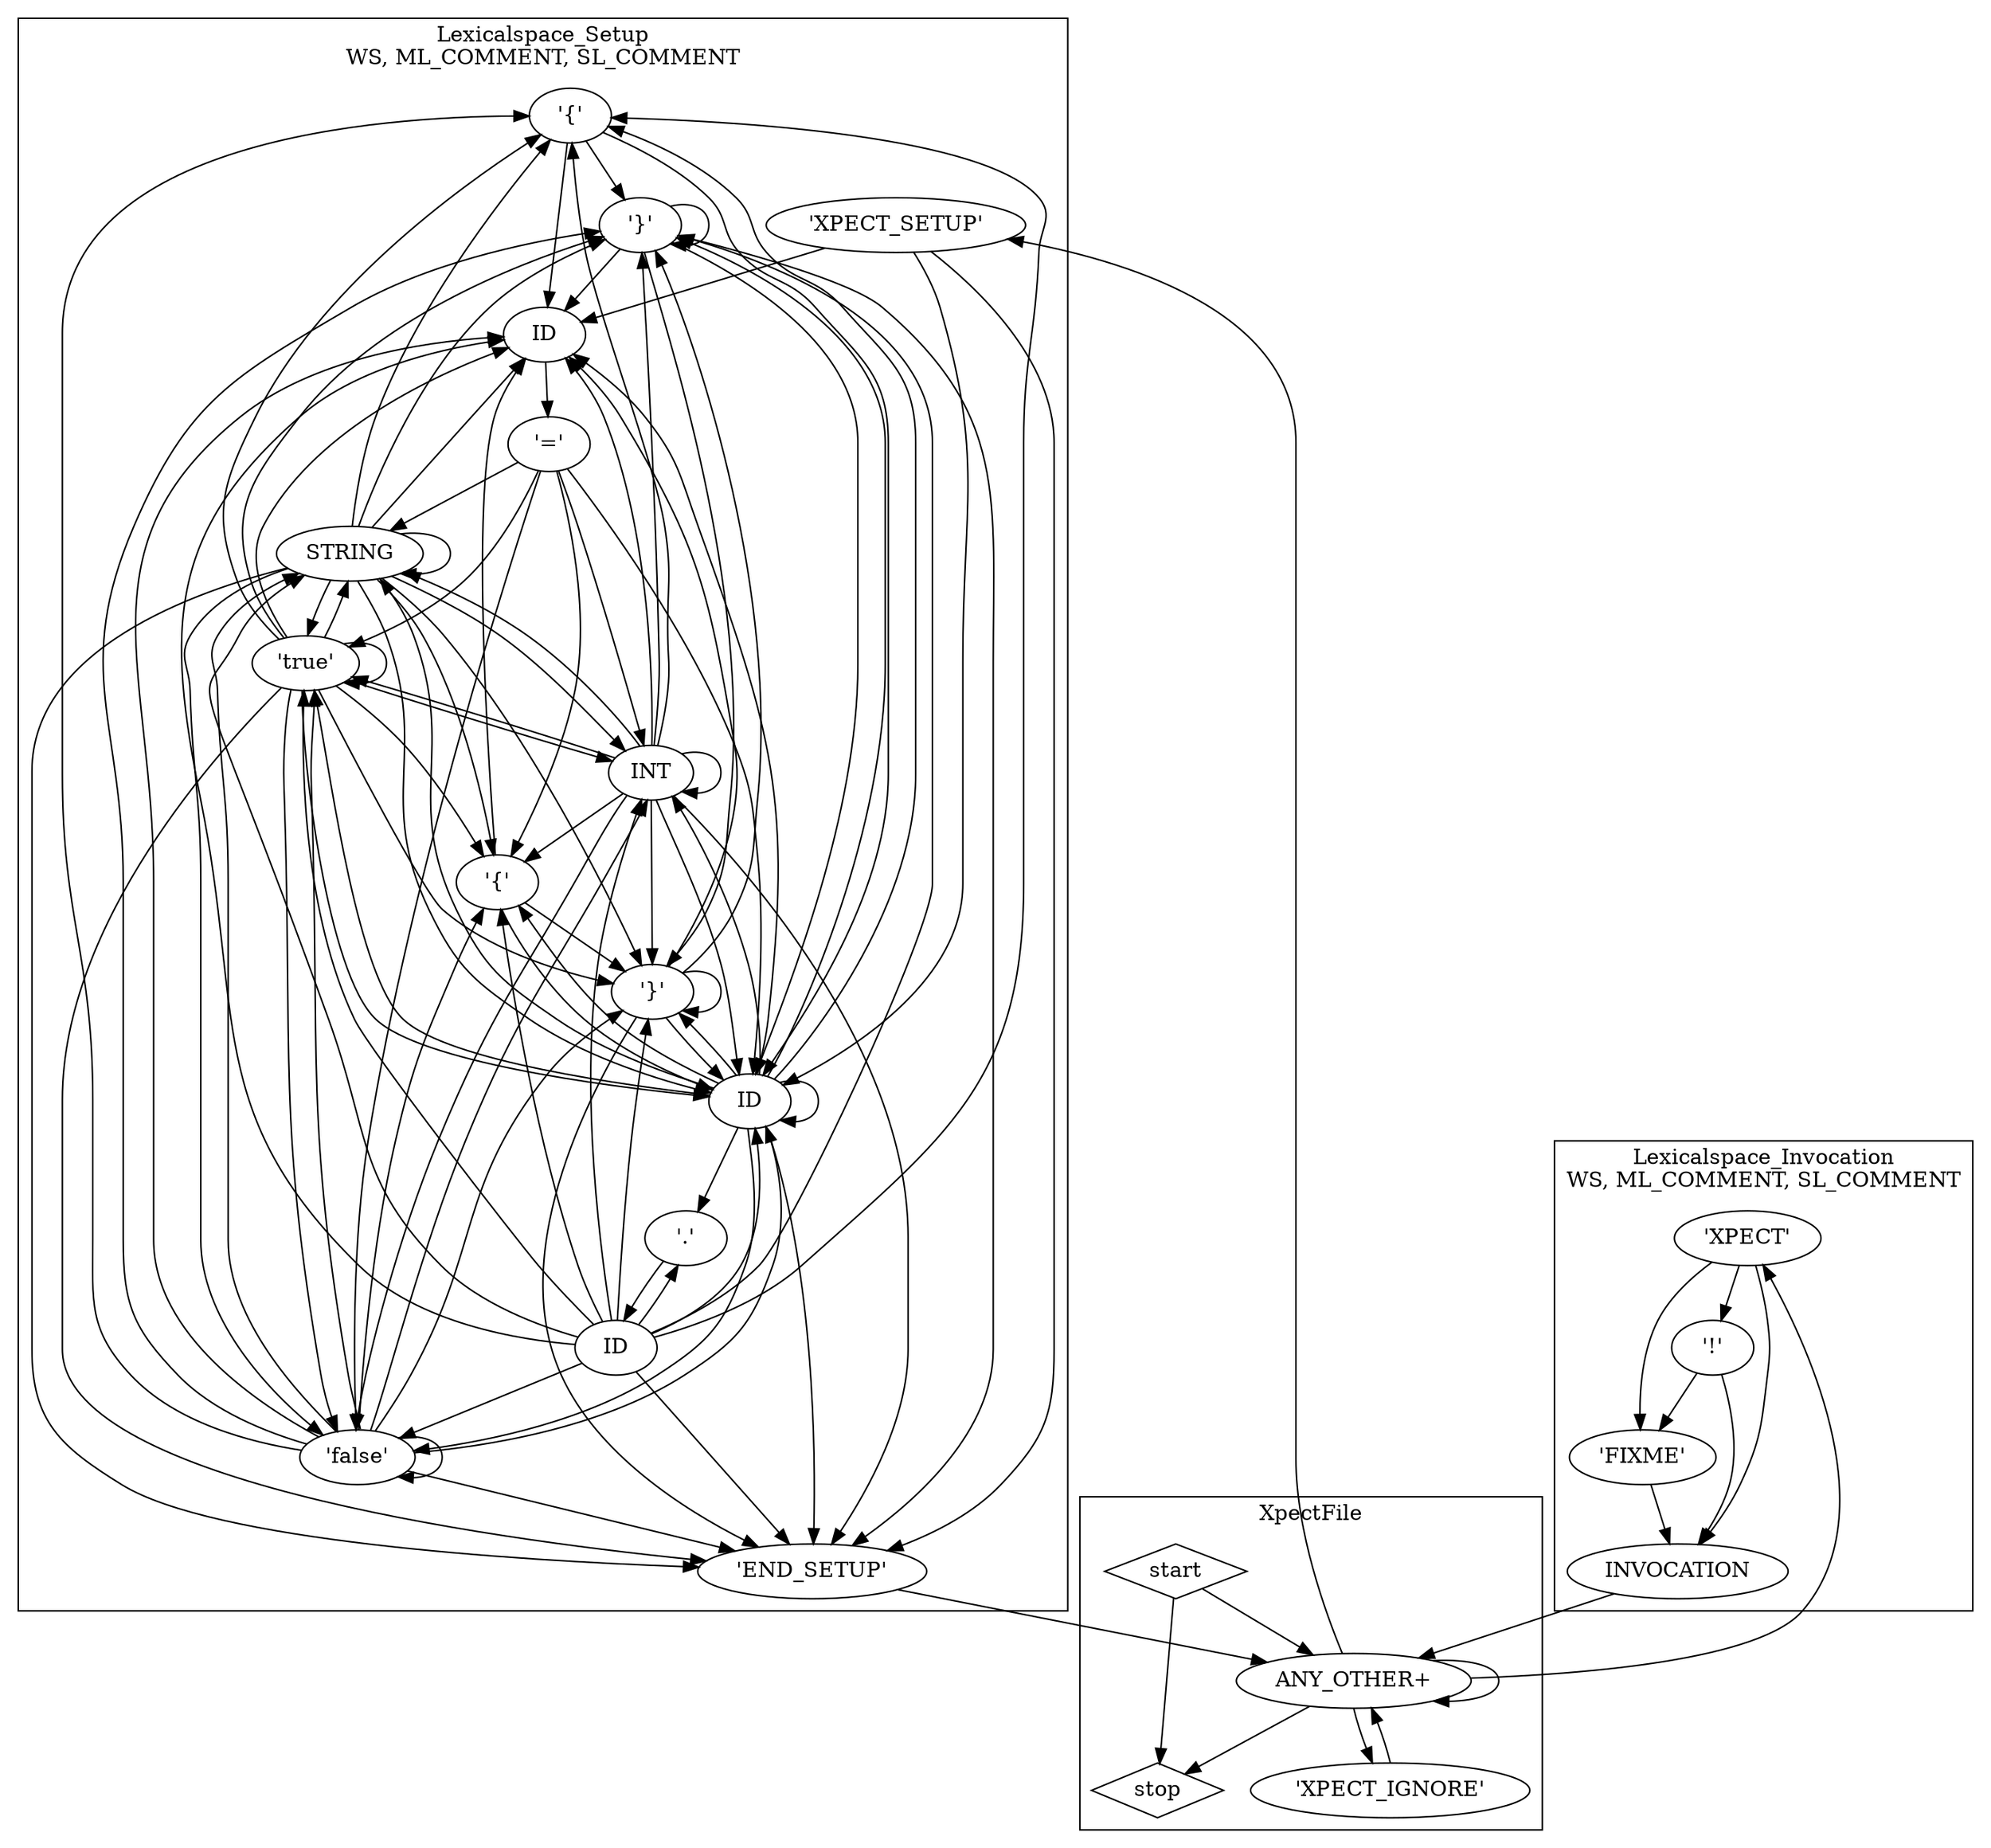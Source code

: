 ## This is a Graphviz .dot file (http://www.graphviz.org/)
## You can use the command 'dot -Tpdf this.dot > out.pdf' to render it.
digraph G {
subgraph cluster_lexicalgroup50297459 {
label="Lexicalspace_Setup\nWS, ML_COMMENT, SL_COMMENT";
tokennfastate1663411526 [label="'{'"];
tokennfastate2013424197 [label=STRING];
tokennfastate1449912962 [label="'}'"];
tokennfastate200704889 [label=ID];
tokennfastate1260967815 [label="'.'"];
tokennfastate1948971322 [label=ID];
tokennfastate323100336 [label="'='"];
tokennfastate1196005594 [label="'}'"];
tokennfastate486884531 [label="'false'"];
tokennfastate584573217 [label="'{'"];
tokennfastate1761861940 [label="'END_SETUP'"];
tokennfastate2010244873 [label=INT];
tokennfastate1614100844 [label=ID];
tokennfastate514944587 [label="'true'"];
tokennfastate1635523266 [label="'XPECT_SETUP'"];
}

subgraph cluster_lexicalgroup236055802 {
label="XpectFile\n";
tokennfastate1347473278 [shape=diamond,label=start];
tokennfastate1831624194 [label="ANY_OTHER+"];
tokennfastate834001734 [label="'XPECT_IGNORE'"];
tokennfastate1880091792 [shape=diamond,label=stop];
}

subgraph cluster_lexicalgroup1874542689 {
label="Lexicalspace_Invocation\nWS, ML_COMMENT, SL_COMMENT";
tokennfastate1747471609 [label="'FIXME'"];
tokennfastate2085961313 [label="'XPECT'"];
tokennfastate637301446 [label="'!'"];
tokennfastate144616229 [label=INVOCATION];
}

tokennfastate1663411526->tokennfastate1449912962 [];
tokennfastate1663411526->tokennfastate1948971322 [];
tokennfastate1663411526->tokennfastate200704889 [];
tokennfastate2013424197->tokennfastate584573217 [];
tokennfastate2013424197->tokennfastate1449912962 [];
tokennfastate2013424197->tokennfastate1948971322 [];
tokennfastate2013424197->tokennfastate200704889 [];
tokennfastate2013424197->tokennfastate1196005594 [];
tokennfastate2013424197->tokennfastate1761861940 [];
tokennfastate2013424197->tokennfastate1663411526 [];
tokennfastate2013424197->tokennfastate514944587 [];
tokennfastate2013424197->tokennfastate486884531 [];
tokennfastate2013424197->tokennfastate2010244873 [];
tokennfastate2013424197->tokennfastate2013424197 [];
tokennfastate1449912962->tokennfastate1761861940 [];
tokennfastate1449912962->tokennfastate1948971322 [];
tokennfastate1449912962->tokennfastate200704889 [];
tokennfastate1449912962->tokennfastate1449912962 [];
tokennfastate1449912962->tokennfastate1196005594 [];
tokennfastate200704889->tokennfastate323100336 [];
tokennfastate1260967815->tokennfastate1614100844 [];
tokennfastate1948971322->tokennfastate1761861940 [];
tokennfastate1948971322->tokennfastate1948971322 [];
tokennfastate1948971322->tokennfastate200704889 [];
tokennfastate1948971322->tokennfastate1260967815 [];
tokennfastate1948971322->tokennfastate1449912962 [];
tokennfastate1948971322->tokennfastate1196005594 [];
tokennfastate1948971322->tokennfastate514944587 [];
tokennfastate1948971322->tokennfastate486884531 [];
tokennfastate1948971322->tokennfastate2010244873 [];
tokennfastate1948971322->tokennfastate2013424197 [];
tokennfastate1948971322->tokennfastate584573217 [];
tokennfastate1948971322->tokennfastate1663411526 [];
tokennfastate323100336->tokennfastate1948971322 [];
tokennfastate323100336->tokennfastate584573217 [];
tokennfastate323100336->tokennfastate514944587 [];
tokennfastate323100336->tokennfastate486884531 [];
tokennfastate323100336->tokennfastate2010244873 [];
tokennfastate323100336->tokennfastate2013424197 [];
tokennfastate1196005594->tokennfastate1449912962 [];
tokennfastate1196005594->tokennfastate1948971322 [];
tokennfastate1196005594->tokennfastate200704889 [];
tokennfastate1196005594->tokennfastate1196005594 [];
tokennfastate1196005594->tokennfastate1761861940 [];
tokennfastate486884531->tokennfastate584573217 [];
tokennfastate486884531->tokennfastate1449912962 [];
tokennfastate486884531->tokennfastate1948971322 [];
tokennfastate486884531->tokennfastate200704889 [];
tokennfastate486884531->tokennfastate1196005594 [];
tokennfastate486884531->tokennfastate1761861940 [];
tokennfastate486884531->tokennfastate1663411526 [];
tokennfastate486884531->tokennfastate514944587 [];
tokennfastate486884531->tokennfastate486884531 [];
tokennfastate486884531->tokennfastate2010244873 [];
tokennfastate486884531->tokennfastate2013424197 [];
tokennfastate584573217->tokennfastate1196005594 [];
tokennfastate584573217->tokennfastate200704889 [];
tokennfastate584573217->tokennfastate1948971322 [];
tokennfastate1761861940->tokennfastate1831624194 [];
tokennfastate2010244873->tokennfastate584573217 [];
tokennfastate2010244873->tokennfastate1449912962 [];
tokennfastate2010244873->tokennfastate1948971322 [];
tokennfastate2010244873->tokennfastate200704889 [];
tokennfastate2010244873->tokennfastate1196005594 [];
tokennfastate2010244873->tokennfastate1761861940 [];
tokennfastate2010244873->tokennfastate1663411526 [];
tokennfastate2010244873->tokennfastate514944587 [];
tokennfastate2010244873->tokennfastate486884531 [];
tokennfastate2010244873->tokennfastate2010244873 [];
tokennfastate2010244873->tokennfastate2013424197 [];
tokennfastate1614100844->tokennfastate1663411526 [];
tokennfastate1614100844->tokennfastate514944587 [];
tokennfastate1614100844->tokennfastate486884531 [];
tokennfastate1614100844->tokennfastate2010244873 [];
tokennfastate1614100844->tokennfastate2013424197 [];
tokennfastate1614100844->tokennfastate1449912962 [];
tokennfastate1614100844->tokennfastate1948971322 [];
tokennfastate1614100844->tokennfastate200704889 [];
tokennfastate1614100844->tokennfastate1196005594 [];
tokennfastate1614100844->tokennfastate1761861940 [];
tokennfastate1614100844->tokennfastate584573217 [];
tokennfastate1614100844->tokennfastate1260967815 [];
tokennfastate514944587->tokennfastate584573217 [];
tokennfastate514944587->tokennfastate1449912962 [];
tokennfastate514944587->tokennfastate1948971322 [];
tokennfastate514944587->tokennfastate200704889 [];
tokennfastate514944587->tokennfastate1196005594 [];
tokennfastate514944587->tokennfastate1761861940 [];
tokennfastate514944587->tokennfastate1663411526 [];
tokennfastate514944587->tokennfastate514944587 [];
tokennfastate514944587->tokennfastate486884531 [];
tokennfastate514944587->tokennfastate2010244873 [];
tokennfastate514944587->tokennfastate2013424197 [];
tokennfastate1635523266->tokennfastate1761861940 [];
tokennfastate1635523266->tokennfastate1948971322 [];
tokennfastate1635523266->tokennfastate200704889 [];
tokennfastate1347473278->tokennfastate1880091792 [];
tokennfastate1347473278->tokennfastate1831624194 [];
tokennfastate1831624194->tokennfastate834001734 [];
tokennfastate1831624194->tokennfastate1635523266 [];
tokennfastate1831624194->tokennfastate2085961313 [];
tokennfastate1831624194->tokennfastate1880091792 [];
tokennfastate1831624194->tokennfastate1831624194 [];
tokennfastate834001734->tokennfastate1831624194 [];
tokennfastate1747471609->tokennfastate144616229 [];
tokennfastate2085961313->tokennfastate144616229 [];
tokennfastate2085961313->tokennfastate637301446 [];
tokennfastate2085961313->tokennfastate1747471609 [];
tokennfastate637301446->tokennfastate144616229 [];
tokennfastate637301446->tokennfastate1747471609 [];
tokennfastate144616229->tokennfastate1831624194 [];
}

